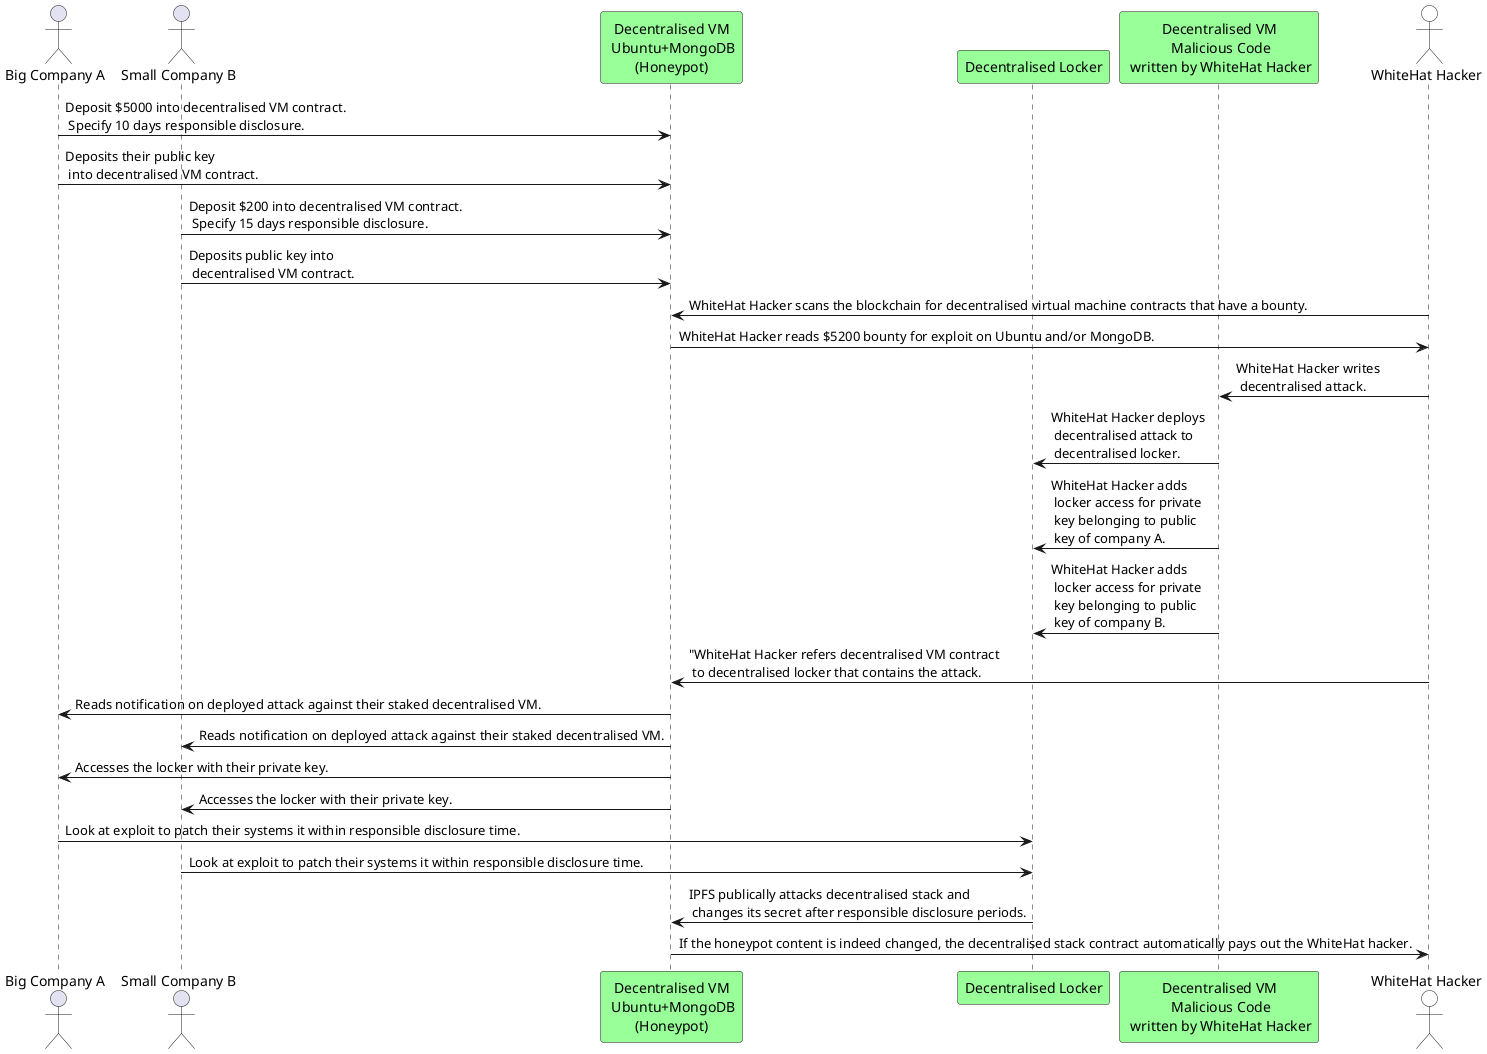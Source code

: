 @startuml
actor "Big Company A"
actor "Small Company B"
participant "Decentralised VM\n Ubuntu+MongoDB\n(Honeypot)" as stack #99FF99
participant "Decentralised Locker" as ipfs #99FF99
participant "Decentralised VM\n Malicious Code\n written by WhiteHat Hacker" as attack #99FF99
actor "WhiteHat Hacker" #white

"Big Company A"->"stack": Deposit $5000 into decentralised VM contract.\n Specify 10 days responsible disclosure.
"Big Company A"->"stack": Deposits their public key\n into decentralised VM contract.
"Small Company B"->"stack": Deposit $200 into decentralised VM contract.\n Specify 15 days responsible disclosure.
"Small Company B"->"stack": Deposits public key into\n decentralised VM contract.
"WhiteHat Hacker"->"stack": WhiteHat Hacker scans the blockchain for decentralised virtual machine contracts that have a bounty.
"stack"->"WhiteHat Hacker": WhiteHat Hacker reads $5200 bounty for exploit on Ubuntu and/or MongoDB.
"WhiteHat Hacker"->"attack": WhiteHat Hacker writes\n decentralised attack.
"attack"->"ipfs": WhiteHat Hacker deploys\n decentralised attack to\n decentralised locker.
"attack"->"ipfs": WhiteHat Hacker adds\n locker access for private\n key belonging to public\n key of company A.
"attack"->"ipfs": WhiteHat Hacker adds\n locker access for private\n key belonging to public\n key of company B.
"WhiteHat Hacker"->"stack": "WhiteHat Hacker refers decentralised VM contract\n to decentralised locker that contains the attack.
"stack"->"Big Company A": Reads notification on deployed attack against their staked decentralised VM.
"stack"->"Small Company B": Reads notification on deployed attack against their staked decentralised VM.
"stack"->"Big Company A": Accesses the locker with their private key.
"stack"->"Small Company B": Accesses the locker with their private key.
"Big Company A"->"ipfs": Look at exploit to patch their systems it within responsible disclosure time.
"Small Company B"->"ipfs": Look at exploit to patch their systems it within responsible disclosure time.
"ipfs"->"stack": IPFS publically attacks decentralised stack and\n changes its secret after responsible disclosure periods.
"stack"->"WhiteHat Hacker": If the honeypot content is indeed changed, the decentralised stack contract automatically pays out the WhiteHat hacker.
@enduml